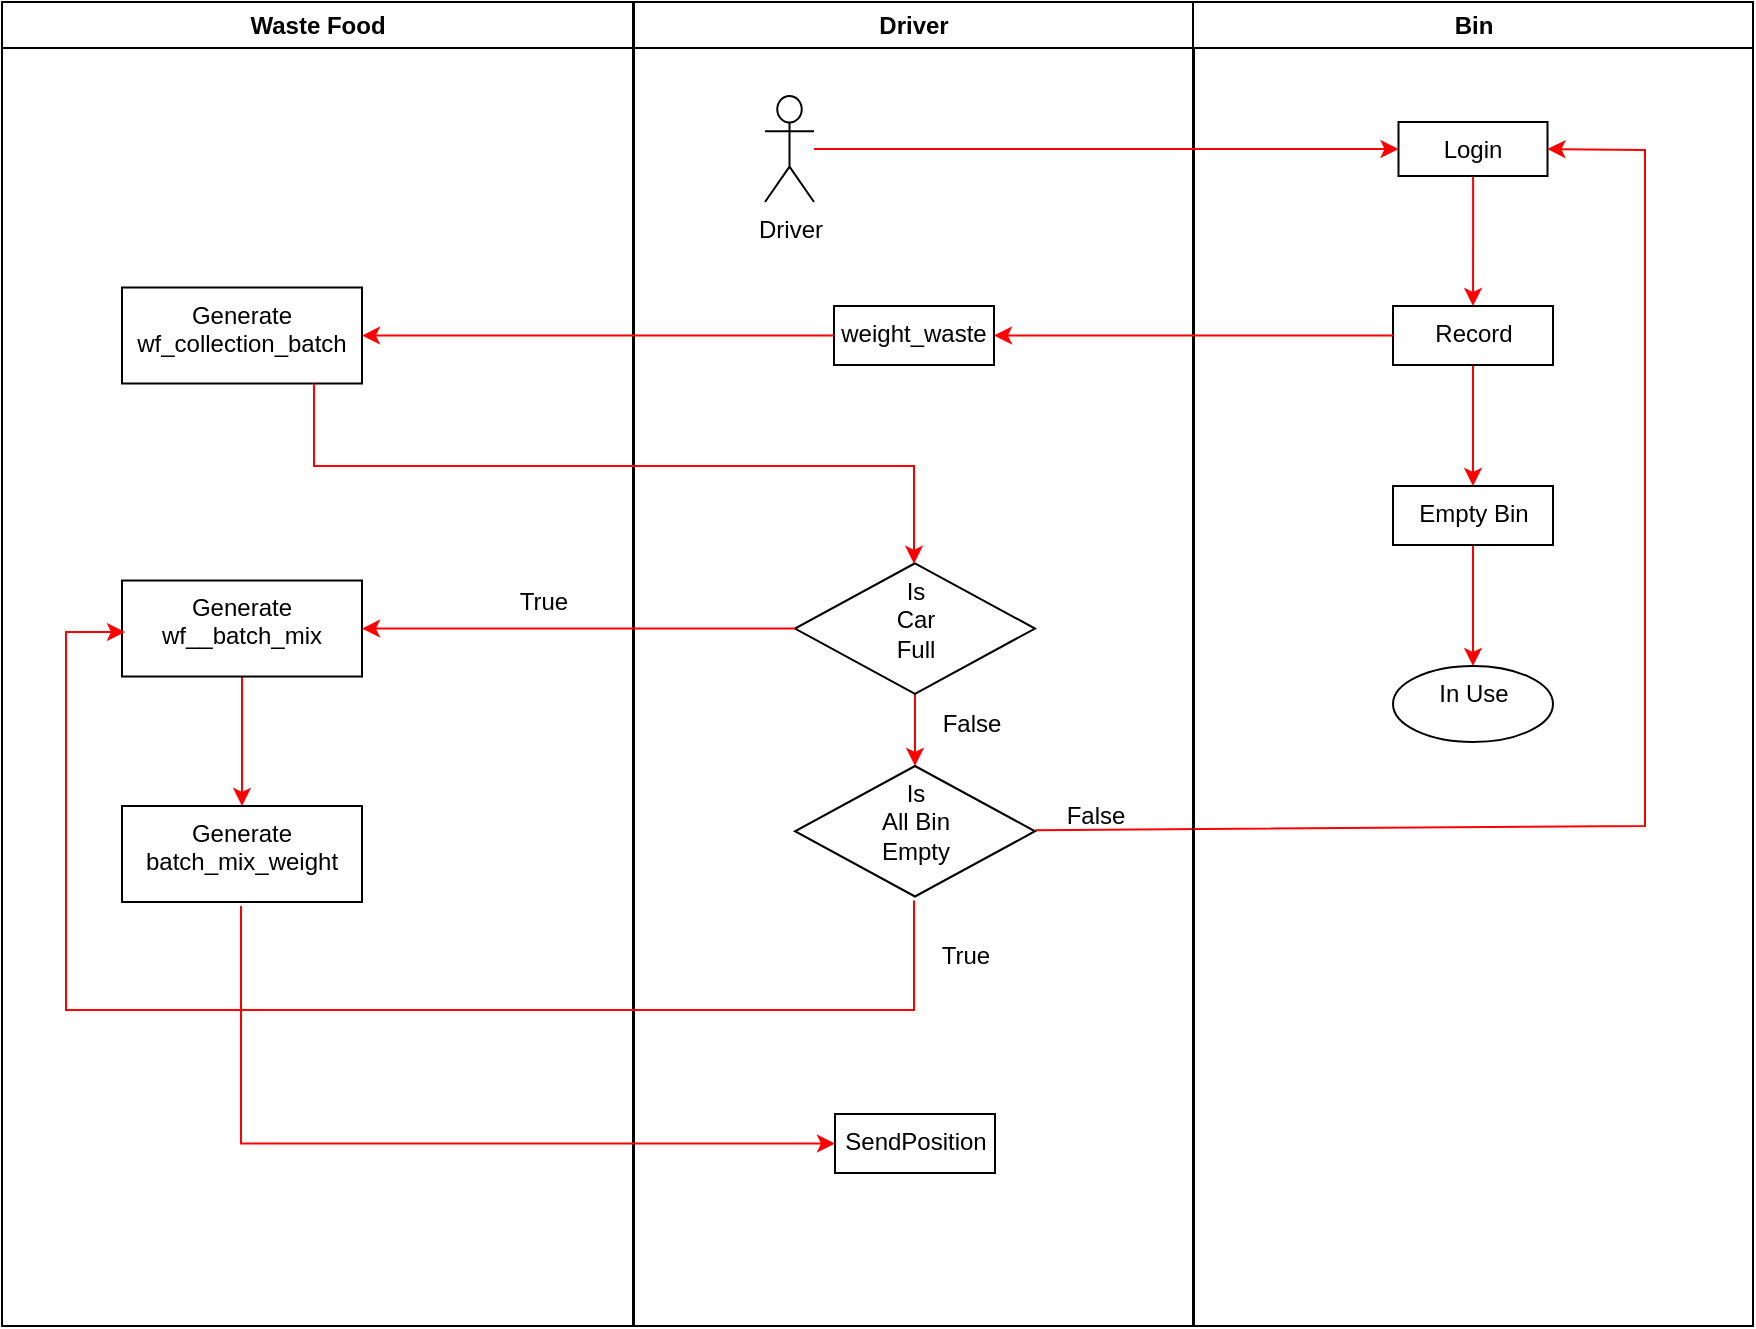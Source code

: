 <mxfile version="21.3.6" type="github">
  <diagram name="Page-1" id="e7e014a7-5840-1c2e-5031-d8a46d1fe8dd">
    <mxGraphModel dx="954" dy="559" grid="1" gridSize="10" guides="1" tooltips="1" connect="1" arrows="1" fold="1" page="1" pageScale="1" pageWidth="1169" pageHeight="826" background="none" math="0" shadow="0">
      <root>
        <mxCell id="0" />
        <mxCell id="1" parent="0" />
        <mxCell id="3" value="Driver" style="swimlane;whiteSpace=wrap" parent="1" vertex="1">
          <mxGeometry x="445" y="128" width="280" height="662" as="geometry" />
        </mxCell>
        <mxCell id="98_nirPGDP6k1_eJu0Is-47" value="Driver" style="shape=umlActor;verticalLabelPosition=bottom;verticalAlign=top;html=1;outlineConnect=0;" parent="3" vertex="1">
          <mxGeometry x="65.5" y="47" width="24.5" height="53" as="geometry" />
        </mxCell>
        <mxCell id="98_nirPGDP6k1_eJu0Is-55" value="weight_waste" style="whiteSpace=wrap;html=1;verticalAlign=top;" parent="3" vertex="1">
          <mxGeometry x="100" y="152" width="80" height="29.5" as="geometry" />
        </mxCell>
        <mxCell id="98_nirPGDP6k1_eJu0Is-69" value="" style="edgeStyle=orthogonalEdgeStyle;rounded=0;orthogonalLoop=1;jettySize=auto;html=1;strokeColor=#FF0000;" parent="3" source="98_nirPGDP6k1_eJu0Is-61" target="98_nirPGDP6k1_eJu0Is-68" edge="1">
          <mxGeometry relative="1" as="geometry" />
        </mxCell>
        <mxCell id="98_nirPGDP6k1_eJu0Is-61" value="Is&lt;br&gt;Car&lt;br&gt;Full" style="rhombus;whiteSpace=wrap;html=1;verticalAlign=top;" parent="3" vertex="1">
          <mxGeometry x="80.5" y="280.63" width="120" height="65.25" as="geometry" />
        </mxCell>
        <mxCell id="98_nirPGDP6k1_eJu0Is-68" value="Is&lt;br&gt;All Bin&lt;br&gt;Empty" style="rhombus;whiteSpace=wrap;html=1;verticalAlign=top;" parent="3" vertex="1">
          <mxGeometry x="80.5" y="382" width="120" height="65.25" as="geometry" />
        </mxCell>
        <mxCell id="98_nirPGDP6k1_eJu0Is-73" value="False" style="text;html=1;strokeColor=none;fillColor=none;align=center;verticalAlign=middle;whiteSpace=wrap;rounded=0;" parent="3" vertex="1">
          <mxGeometry x="138.5" y="345.88" width="60" height="30" as="geometry" />
        </mxCell>
        <mxCell id="98_nirPGDP6k1_eJu0Is-79" value="SendPosition" style="whiteSpace=wrap;html=1;verticalAlign=top;" parent="3" vertex="1">
          <mxGeometry x="100.5" y="556" width="80" height="29.5" as="geometry" />
        </mxCell>
        <mxCell id="98_nirPGDP6k1_eJu0Is-81" value="True" style="text;html=1;strokeColor=none;fillColor=none;align=center;verticalAlign=middle;whiteSpace=wrap;rounded=0;" parent="3" vertex="1">
          <mxGeometry x="135.5" y="462" width="60" height="30" as="geometry" />
        </mxCell>
        <mxCell id="98_nirPGDP6k1_eJu0Is-84" value="" style="endArrow=classic;html=1;rounded=0;entryX=1;entryY=0.5;entryDx=0;entryDy=0;strokeColor=#FF0000;" parent="3" target="98_nirPGDP6k1_eJu0Is-51" edge="1">
          <mxGeometry width="50" height="50" relative="1" as="geometry">
            <mxPoint x="200.5" y="414.13" as="sourcePoint" />
            <mxPoint x="415.5" y="112" as="targetPoint" />
            <Array as="points">
              <mxPoint x="505.5" y="412" />
              <mxPoint x="505.5" y="74" />
            </Array>
          </mxGeometry>
        </mxCell>
        <mxCell id="98_nirPGDP6k1_eJu0Is-85" value="False" style="text;html=1;strokeColor=none;fillColor=none;align=center;verticalAlign=middle;whiteSpace=wrap;rounded=0;" parent="3" vertex="1">
          <mxGeometry x="200.5" y="392" width="60" height="30" as="geometry" />
        </mxCell>
        <mxCell id="4" value="Bin" style="swimlane;whiteSpace=wrap" parent="1" vertex="1">
          <mxGeometry x="724.5" y="128" width="280" height="662" as="geometry" />
        </mxCell>
        <mxCell id="98_nirPGDP6k1_eJu0Is-54" value="" style="edgeStyle=orthogonalEdgeStyle;rounded=0;orthogonalLoop=1;jettySize=auto;html=1;strokeColor=#FF0000;" parent="4" source="98_nirPGDP6k1_eJu0Is-51" target="98_nirPGDP6k1_eJu0Is-53" edge="1">
          <mxGeometry relative="1" as="geometry" />
        </mxCell>
        <mxCell id="98_nirPGDP6k1_eJu0Is-51" value="Login" style="whiteSpace=wrap;html=1;verticalAlign=top;" parent="4" vertex="1">
          <mxGeometry x="102.75" y="60" width="74.5" height="27" as="geometry" />
        </mxCell>
        <mxCell id="98_nirPGDP6k1_eJu0Is-87" value="" style="edgeStyle=orthogonalEdgeStyle;rounded=0;orthogonalLoop=1;jettySize=auto;html=1;strokeColor=#FF0000;" parent="4" source="98_nirPGDP6k1_eJu0Is-53" target="98_nirPGDP6k1_eJu0Is-86" edge="1">
          <mxGeometry relative="1" as="geometry" />
        </mxCell>
        <mxCell id="98_nirPGDP6k1_eJu0Is-53" value="Record" style="whiteSpace=wrap;html=1;verticalAlign=top;" parent="4" vertex="1">
          <mxGeometry x="100" y="152" width="80" height="29.5" as="geometry" />
        </mxCell>
        <mxCell id="98_nirPGDP6k1_eJu0Is-89" value="" style="edgeStyle=orthogonalEdgeStyle;rounded=0;orthogonalLoop=1;jettySize=auto;html=1;strokeColor=#FF0000;" parent="4" source="98_nirPGDP6k1_eJu0Is-86" target="98_nirPGDP6k1_eJu0Is-88" edge="1">
          <mxGeometry relative="1" as="geometry" />
        </mxCell>
        <mxCell id="98_nirPGDP6k1_eJu0Is-86" value="Empty Bin" style="whiteSpace=wrap;html=1;verticalAlign=top;" parent="4" vertex="1">
          <mxGeometry x="100" y="242" width="80" height="29.5" as="geometry" />
        </mxCell>
        <mxCell id="98_nirPGDP6k1_eJu0Is-88" value="In Use" style="ellipse;whiteSpace=wrap;html=1;verticalAlign=top;" parent="4" vertex="1">
          <mxGeometry x="100" y="332" width="80" height="38" as="geometry" />
        </mxCell>
        <mxCell id="98_nirPGDP6k1_eJu0Is-46" value="" style="edgeStyle=orthogonalEdgeStyle;rounded=0;orthogonalLoop=1;jettySize=auto;html=1;" parent="1" edge="1">
          <mxGeometry relative="1" as="geometry">
            <mxPoint x="639.5" y="583" as="targetPoint" />
          </mxGeometry>
        </mxCell>
        <mxCell id="98_nirPGDP6k1_eJu0Is-52" value="" style="edgeStyle=orthogonalEdgeStyle;rounded=0;orthogonalLoop=1;jettySize=auto;html=1;strokeColor=#FF0000;" parent="1" source="98_nirPGDP6k1_eJu0Is-47" target="98_nirPGDP6k1_eJu0Is-51" edge="1">
          <mxGeometry relative="1" as="geometry" />
        </mxCell>
        <mxCell id="98_nirPGDP6k1_eJu0Is-56" value="" style="edgeStyle=orthogonalEdgeStyle;rounded=0;orthogonalLoop=1;jettySize=auto;html=1;strokeColor=#FF0000;" parent="1" source="98_nirPGDP6k1_eJu0Is-53" target="98_nirPGDP6k1_eJu0Is-55" edge="1">
          <mxGeometry relative="1" as="geometry" />
        </mxCell>
        <mxCell id="2" value="Waste Food" style="swimlane;whiteSpace=wrap" parent="1" vertex="1">
          <mxGeometry x="129" y="128" width="315.5" height="662" as="geometry" />
        </mxCell>
        <mxCell id="98_nirPGDP6k1_eJu0Is-57" value="Generate &lt;br&gt;wf_collection_batch" style="whiteSpace=wrap;html=1;verticalAlign=top;" parent="2" vertex="1">
          <mxGeometry x="60" y="142.75" width="120" height="48" as="geometry" />
        </mxCell>
        <mxCell id="98_nirPGDP6k1_eJu0Is-66" value="" style="edgeStyle=orthogonalEdgeStyle;rounded=0;orthogonalLoop=1;jettySize=auto;html=1;strokeColor=#FF0000;" parent="2" source="98_nirPGDP6k1_eJu0Is-63" target="98_nirPGDP6k1_eJu0Is-65" edge="1">
          <mxGeometry relative="1" as="geometry" />
        </mxCell>
        <mxCell id="98_nirPGDP6k1_eJu0Is-63" value="Generate&lt;br&gt;wf__batch_mix" style="whiteSpace=wrap;html=1;verticalAlign=top;" parent="2" vertex="1">
          <mxGeometry x="60" y="289.26" width="120" height="48" as="geometry" />
        </mxCell>
        <mxCell id="98_nirPGDP6k1_eJu0Is-65" value="Generate&lt;br&gt;batch_mix_weight" style="whiteSpace=wrap;html=1;verticalAlign=top;" parent="2" vertex="1">
          <mxGeometry x="60" y="402" width="120" height="48" as="geometry" />
        </mxCell>
        <mxCell id="98_nirPGDP6k1_eJu0Is-67" value="True" style="text;html=1;strokeColor=none;fillColor=none;align=center;verticalAlign=middle;whiteSpace=wrap;rounded=0;" parent="2" vertex="1">
          <mxGeometry x="241" y="285" width="60" height="30" as="geometry" />
        </mxCell>
        <mxCell id="98_nirPGDP6k1_eJu0Is-78" value="" style="edgeStyle=orthogonalEdgeStyle;rounded=0;orthogonalLoop=1;jettySize=auto;html=1;entryX=0;entryY=0.5;entryDx=0;entryDy=0;strokeColor=#FF0000;" parent="2" target="98_nirPGDP6k1_eJu0Is-79" edge="1">
          <mxGeometry relative="1" as="geometry">
            <mxPoint x="119.5" y="452" as="sourcePoint" />
            <mxPoint x="411" y="572" as="targetPoint" />
            <Array as="points">
              <mxPoint x="120" y="571" />
            </Array>
          </mxGeometry>
        </mxCell>
        <mxCell id="98_nirPGDP6k1_eJu0Is-75" value="" style="endArrow=classic;html=1;rounded=0;entryX=0;entryY=0.5;entryDx=0;entryDy=0;strokeColor=#FF0000;" parent="2" edge="1">
          <mxGeometry width="50" height="50" relative="1" as="geometry">
            <mxPoint x="456" y="449.25" as="sourcePoint" />
            <mxPoint x="61.5" y="315" as="targetPoint" />
            <Array as="points">
              <mxPoint x="456" y="504" />
              <mxPoint x="32" y="504" />
              <mxPoint x="32" y="394" />
              <mxPoint x="32" y="315" />
            </Array>
          </mxGeometry>
        </mxCell>
        <mxCell id="98_nirPGDP6k1_eJu0Is-58" value="" style="edgeStyle=orthogonalEdgeStyle;rounded=0;orthogonalLoop=1;jettySize=auto;html=1;strokeColor=#FF0000;" parent="1" source="98_nirPGDP6k1_eJu0Is-55" target="98_nirPGDP6k1_eJu0Is-57" edge="1">
          <mxGeometry relative="1" as="geometry" />
        </mxCell>
        <mxCell id="98_nirPGDP6k1_eJu0Is-62" value="" style="edgeStyle=orthogonalEdgeStyle;rounded=0;orthogonalLoop=1;jettySize=auto;html=1;strokeColor=#FF0000;" parent="1" source="98_nirPGDP6k1_eJu0Is-57" target="98_nirPGDP6k1_eJu0Is-61" edge="1">
          <mxGeometry relative="1" as="geometry">
            <Array as="points">
              <mxPoint x="285" y="360" />
              <mxPoint x="585" y="360" />
            </Array>
          </mxGeometry>
        </mxCell>
        <mxCell id="98_nirPGDP6k1_eJu0Is-64" value="" style="edgeStyle=orthogonalEdgeStyle;rounded=0;orthogonalLoop=1;jettySize=auto;html=1;strokeColor=#FF0000;" parent="1" source="98_nirPGDP6k1_eJu0Is-61" target="98_nirPGDP6k1_eJu0Is-63" edge="1">
          <mxGeometry relative="1" as="geometry" />
        </mxCell>
      </root>
    </mxGraphModel>
  </diagram>
</mxfile>
